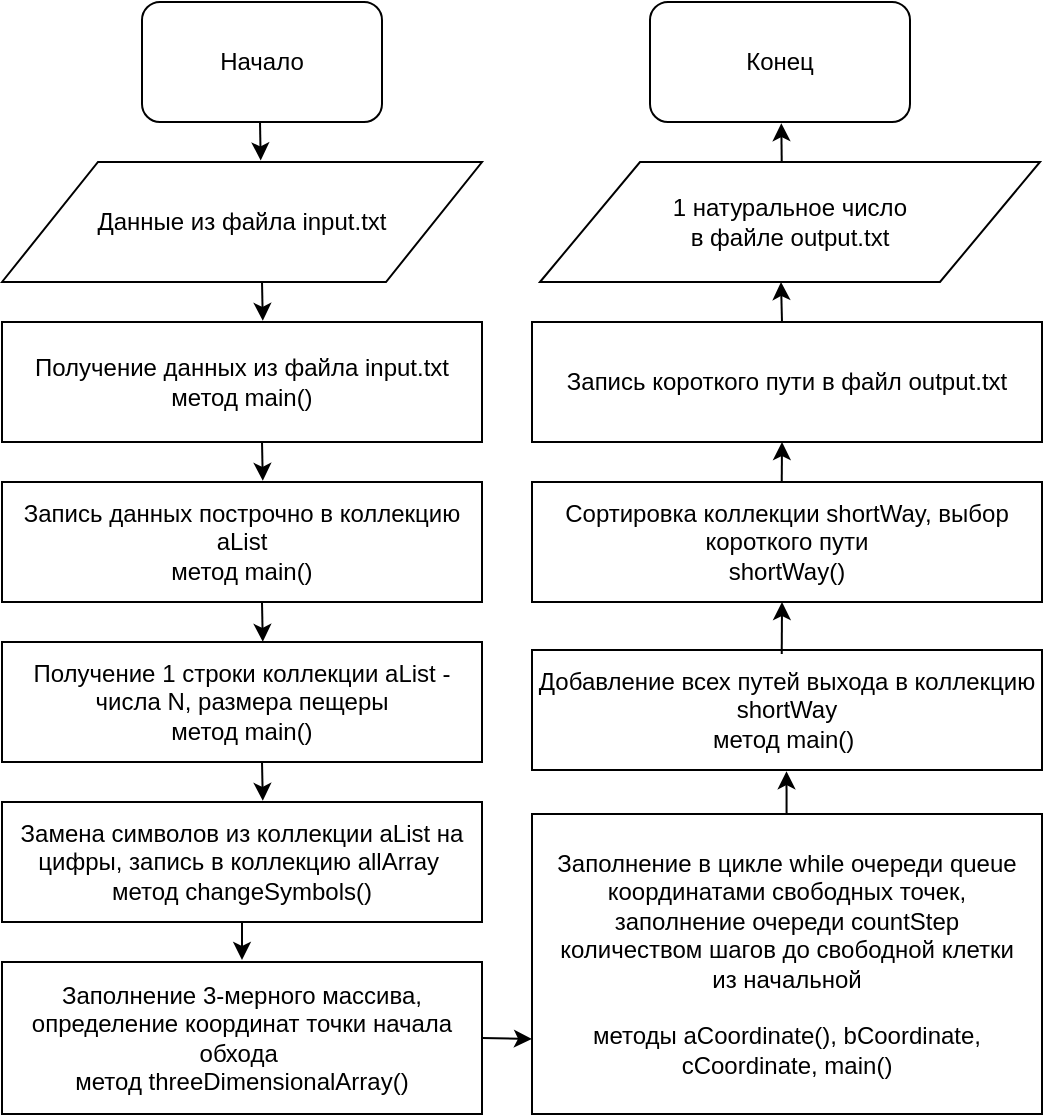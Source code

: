 <mxfile version="10.7.5" type="github"><diagram id="c2B9AZQ8GO0KB5Fc8CDo" name="Page-1"><mxGraphModel dx="1072" dy="879" grid="1" gridSize="10" guides="1" tooltips="1" connect="1" arrows="1" fold="1" page="1" pageScale="1" pageWidth="827" pageHeight="1169" math="0" shadow="0"><root><mxCell id="0"/><mxCell id="1" parent="0"/><mxCell id="nK4vUtQM0X9IhsSnXS9G-1" value="Начало" style="rounded=1;whiteSpace=wrap;html=1;" vertex="1" parent="1"><mxGeometry x="80" y="10" width="120" height="60" as="geometry"/></mxCell><mxCell id="nK4vUtQM0X9IhsSnXS9G-2" value="Данные из файла input.txt" style="shape=parallelogram;perimeter=parallelogramPerimeter;whiteSpace=wrap;html=1;" vertex="1" parent="1"><mxGeometry x="10" y="90" width="240" height="60" as="geometry"/></mxCell><mxCell id="nK4vUtQM0X9IhsSnXS9G-3" value="Запись данных построчно в коллекцию aList&lt;br&gt;метод main()&lt;br&gt;" style="rounded=0;whiteSpace=wrap;html=1;" vertex="1" parent="1"><mxGeometry x="10" y="250" width="240" height="60" as="geometry"/></mxCell><mxCell id="nK4vUtQM0X9IhsSnXS9G-4" value="Получение 1 строки коллекции aList - числа N, размера пещеры&lt;br&gt;метод main()&lt;br&gt;" style="rounded=0;whiteSpace=wrap;html=1;" vertex="1" parent="1"><mxGeometry x="10" y="330" width="240" height="60" as="geometry"/></mxCell><mxCell id="nK4vUtQM0X9IhsSnXS9G-5" value="Замена символов из коллекции aList на цифры, запись в коллекцию allArray&amp;nbsp;&lt;br&gt;метод&amp;nbsp;&lt;span&gt;changeSymbols()&lt;/span&gt;" style="rounded=0;whiteSpace=wrap;html=1;" vertex="1" parent="1"><mxGeometry x="10" y="410" width="240" height="60" as="geometry"/></mxCell><mxCell id="nK4vUtQM0X9IhsSnXS9G-6" value="Заполнение 3-мерного массива, &lt;br&gt;определение координат точки начала обхода&amp;nbsp;&lt;br&gt;метод&amp;nbsp;&lt;span&gt;threeDimensionalArray&lt;/span&gt;&lt;span&gt;()&lt;/span&gt;&lt;br&gt;" style="rounded=0;whiteSpace=wrap;html=1;" vertex="1" parent="1"><mxGeometry x="10" y="490" width="240" height="76" as="geometry"/></mxCell><mxCell id="nK4vUtQM0X9IhsSnXS9G-7" value="Заполнение в цикле while очереди queue координатами свободных точек,&lt;br&gt;заполнение очереди countStep &lt;br&gt;количеством шагов до свободной клетки&lt;br&gt;из начальной&lt;br&gt;&lt;br&gt;методы&amp;nbsp;&lt;span&gt;aCoordinate(), b&lt;/span&gt;&lt;span&gt;Coordinate, c&lt;/span&gt;&lt;span&gt;Coordinate, main()&lt;/span&gt;" style="rounded=0;whiteSpace=wrap;html=1;" vertex="1" parent="1"><mxGeometry x="275" y="416" width="255" height="150" as="geometry"/></mxCell><mxCell id="nK4vUtQM0X9IhsSnXS9G-8" value="Добавление всех путей выхода в коллекцию shortWay&lt;br&gt;метод main()&amp;nbsp;" style="rounded=0;whiteSpace=wrap;html=1;" vertex="1" parent="1"><mxGeometry x="275" y="334" width="255" height="60" as="geometry"/></mxCell><mxCell id="nK4vUtQM0X9IhsSnXS9G-9" value="Сортировка коллекции shortWay, выбор короткого пути&lt;br&gt;shortWay()&lt;br&gt;" style="rounded=0;whiteSpace=wrap;html=1;" vertex="1" parent="1"><mxGeometry x="275" y="250" width="255" height="60" as="geometry"/></mxCell><mxCell id="nK4vUtQM0X9IhsSnXS9G-10" value="1 натуральное число &lt;br&gt;в файле output.txt" style="shape=parallelogram;perimeter=parallelogramPerimeter;whiteSpace=wrap;html=1;" vertex="1" parent="1"><mxGeometry x="279" y="90" width="250" height="60" as="geometry"/></mxCell><mxCell id="nK4vUtQM0X9IhsSnXS9G-11" value="Конец" style="rounded=1;whiteSpace=wrap;html=1;" vertex="1" parent="1"><mxGeometry x="334" y="10" width="130" height="60" as="geometry"/></mxCell><mxCell id="nK4vUtQM0X9IhsSnXS9G-12" value="&lt;span&gt;Запись короткого пути в файл output.txt&lt;/span&gt;" style="rounded=0;whiteSpace=wrap;html=1;" vertex="1" parent="1"><mxGeometry x="275" y="170" width="255" height="60" as="geometry"/></mxCell><mxCell id="nK4vUtQM0X9IhsSnXS9G-13" value="&lt;span&gt;Получение данных из файла input.txt&lt;/span&gt;&lt;br&gt;&lt;span&gt;метод main()&lt;/span&gt;" style="rounded=0;whiteSpace=wrap;html=1;" vertex="1" parent="1"><mxGeometry x="10" y="170" width="240" height="60" as="geometry"/></mxCell><mxCell id="nK4vUtQM0X9IhsSnXS9G-15" value="" style="endArrow=classic;html=1;entryX=0.539;entryY=-0.013;entryDx=0;entryDy=0;entryPerimeter=0;" edge="1" parent="1" target="nK4vUtQM0X9IhsSnXS9G-2"><mxGeometry width="50" height="50" relative="1" as="geometry"><mxPoint x="139" y="70" as="sourcePoint"/><mxPoint x="139" y="90" as="targetPoint"/></mxGeometry></mxCell><mxCell id="nK4vUtQM0X9IhsSnXS9G-20" value="" style="endArrow=classic;html=1;entryX=0.539;entryY=-0.013;entryDx=0;entryDy=0;entryPerimeter=0;" edge="1" parent="1"><mxGeometry width="50" height="50" relative="1" as="geometry"><mxPoint x="140" y="150" as="sourcePoint"/><mxPoint x="140.4" y="169.4" as="targetPoint"/></mxGeometry></mxCell><mxCell id="nK4vUtQM0X9IhsSnXS9G-21" value="" style="endArrow=classic;html=1;entryX=0.539;entryY=-0.013;entryDx=0;entryDy=0;entryPerimeter=0;" edge="1" parent="1"><mxGeometry width="50" height="50" relative="1" as="geometry"><mxPoint x="140" y="230" as="sourcePoint"/><mxPoint x="140.4" y="249.4" as="targetPoint"/></mxGeometry></mxCell><mxCell id="nK4vUtQM0X9IhsSnXS9G-22" value="" style="endArrow=classic;html=1;entryX=0.539;entryY=-0.013;entryDx=0;entryDy=0;entryPerimeter=0;" edge="1" parent="1"><mxGeometry width="50" height="50" relative="1" as="geometry"><mxPoint x="140" y="310.5" as="sourcePoint"/><mxPoint x="140.4" y="329.9" as="targetPoint"/></mxGeometry></mxCell><mxCell id="nK4vUtQM0X9IhsSnXS9G-23" value="" style="endArrow=classic;html=1;entryX=0.539;entryY=-0.013;entryDx=0;entryDy=0;entryPerimeter=0;" edge="1" parent="1"><mxGeometry width="50" height="50" relative="1" as="geometry"><mxPoint x="140" y="390" as="sourcePoint"/><mxPoint x="140.4" y="409.4" as="targetPoint"/></mxGeometry></mxCell><mxCell id="nK4vUtQM0X9IhsSnXS9G-24" value="" style="endArrow=classic;html=1;" edge="1" parent="1"><mxGeometry width="50" height="50" relative="1" as="geometry"><mxPoint x="130" y="470" as="sourcePoint"/><mxPoint x="130" y="489" as="targetPoint"/></mxGeometry></mxCell><mxCell id="nK4vUtQM0X9IhsSnXS9G-25" value="" style="endArrow=classic;html=1;exitX=1;exitY=0.5;exitDx=0;exitDy=0;entryX=0;entryY=0.75;entryDx=0;entryDy=0;" edge="1" parent="1" source="nK4vUtQM0X9IhsSnXS9G-6" target="nK4vUtQM0X9IhsSnXS9G-7"><mxGeometry width="50" height="50" relative="1" as="geometry"><mxPoint x="240" y="580" as="sourcePoint"/><mxPoint x="270" y="530" as="targetPoint"/></mxGeometry></mxCell><mxCell id="nK4vUtQM0X9IhsSnXS9G-26" value="" style="endArrow=classic;html=1;entryX=0.499;entryY=1.01;entryDx=0;entryDy=0;entryPerimeter=0;" edge="1" parent="1" source="nK4vUtQM0X9IhsSnXS9G-7" target="nK4vUtQM0X9IhsSnXS9G-8"><mxGeometry width="50" height="50" relative="1" as="geometry"><mxPoint x="402.5" y="395.289" as="sourcePoint"/><mxPoint x="403" y="400" as="targetPoint"/></mxGeometry></mxCell><mxCell id="nK4vUtQM0X9IhsSnXS9G-27" value="" style="endArrow=classic;html=1;" edge="1" parent="1"><mxGeometry width="50" height="50" relative="1" as="geometry"><mxPoint x="399.871" y="336" as="sourcePoint"/><mxPoint x="400" y="310" as="targetPoint"/></mxGeometry></mxCell><mxCell id="nK4vUtQM0X9IhsSnXS9G-28" value="" style="endArrow=classic;html=1;" edge="1" parent="1"><mxGeometry width="50" height="50" relative="1" as="geometry"><mxPoint x="399.871" y="250" as="sourcePoint"/><mxPoint x="400" y="230" as="targetPoint"/></mxGeometry></mxCell><mxCell id="nK4vUtQM0X9IhsSnXS9G-29" value="" style="endArrow=classic;html=1;" edge="1" parent="1"><mxGeometry width="50" height="50" relative="1" as="geometry"><mxPoint x="400" y="170" as="sourcePoint"/><mxPoint x="399.5" y="150" as="targetPoint"/></mxGeometry></mxCell><mxCell id="nK4vUtQM0X9IhsSnXS9G-30" value="" style="endArrow=classic;html=1;entryX=0.505;entryY=1.01;entryDx=0;entryDy=0;entryPerimeter=0;" edge="1" parent="1" target="nK4vUtQM0X9IhsSnXS9G-11"><mxGeometry width="50" height="50" relative="1" as="geometry"><mxPoint x="399.871" y="90.19" as="sourcePoint"/><mxPoint x="400" y="74" as="targetPoint"/><Array as="points"/></mxGeometry></mxCell></root></mxGraphModel></diagram></mxfile>
